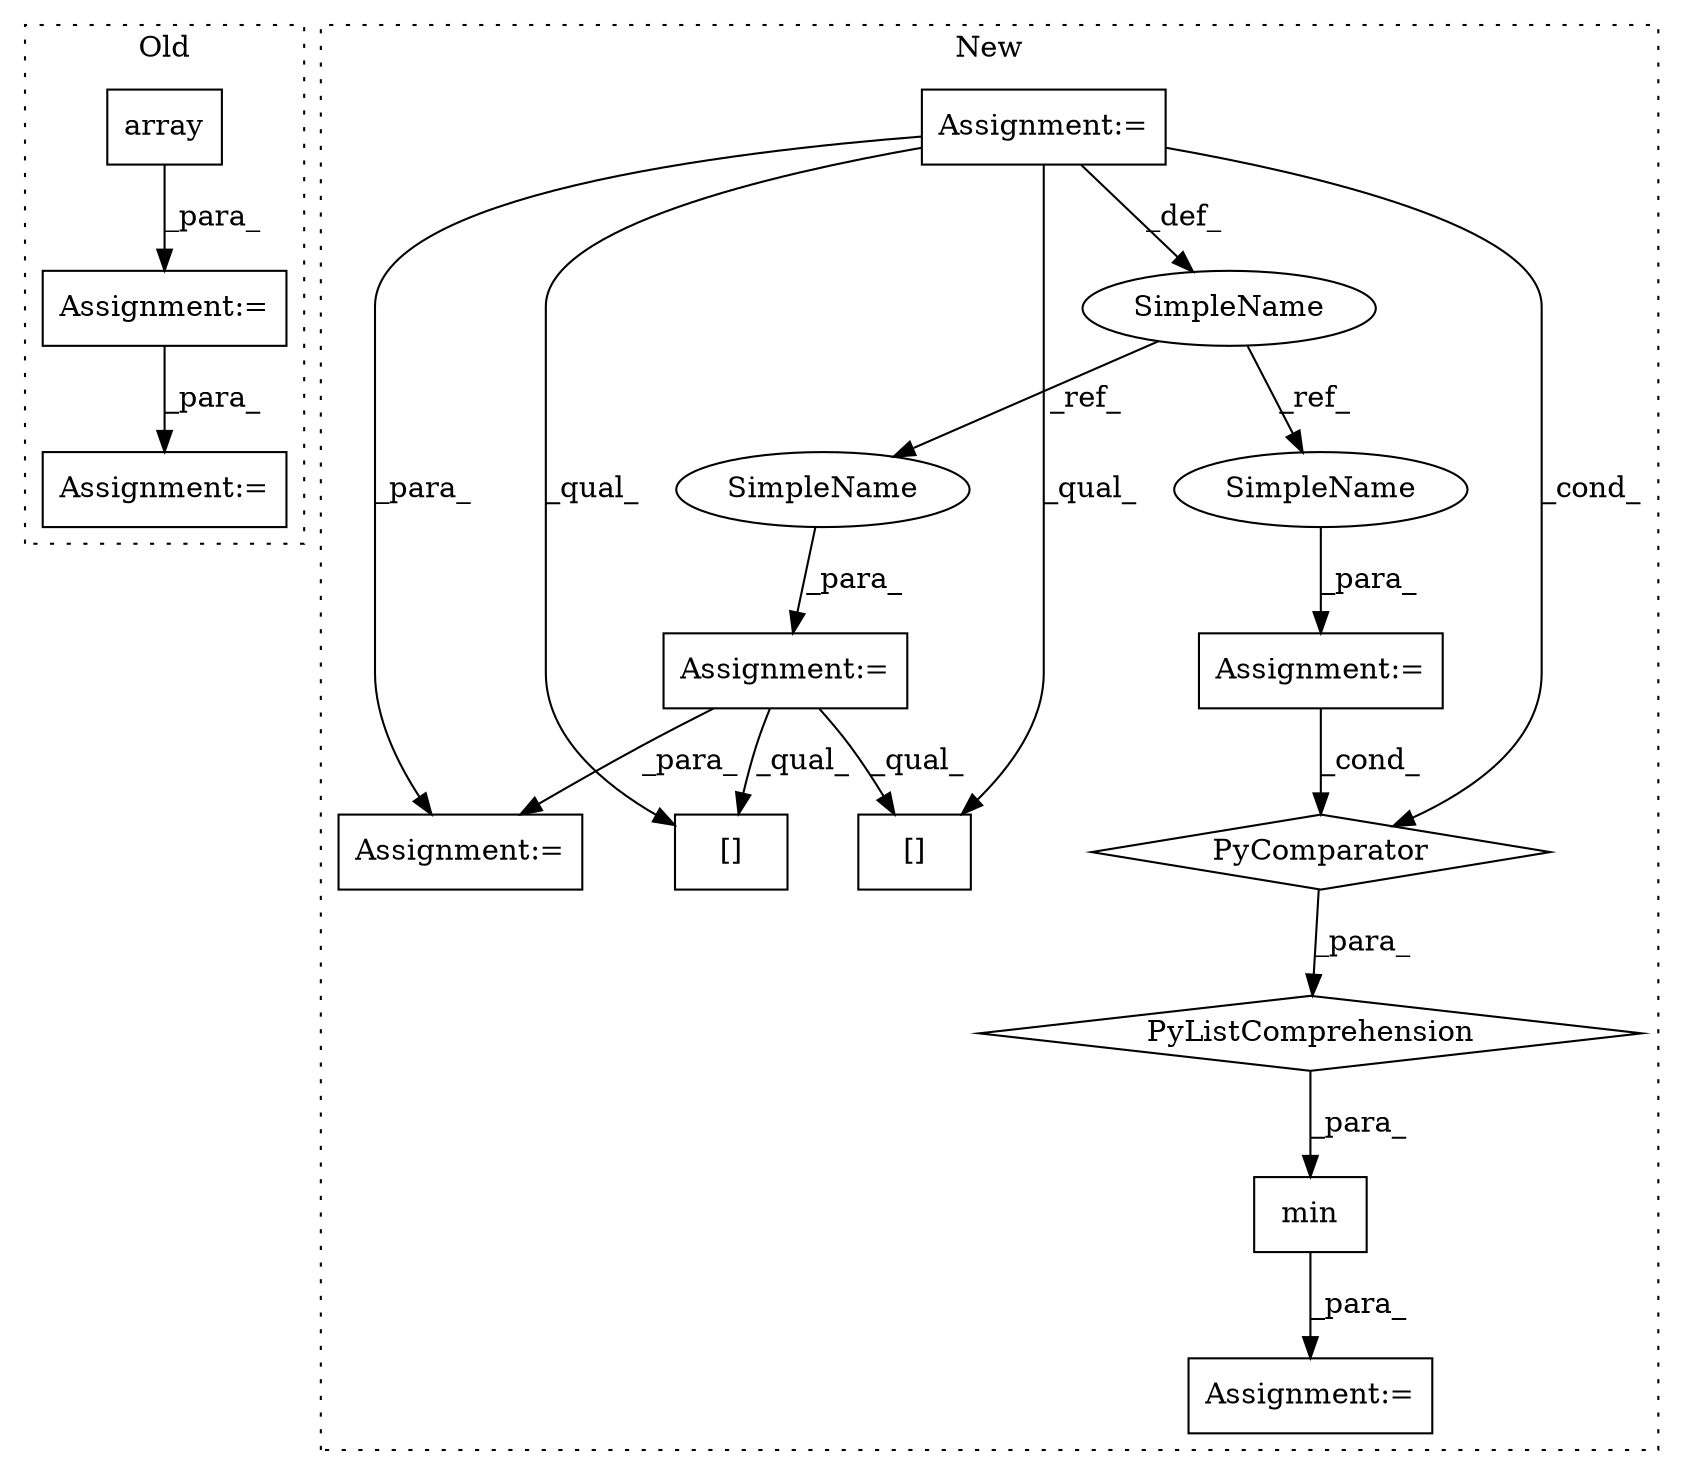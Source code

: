 digraph G {
subgraph cluster0 {
1 [label="array" a="32" s="3727,3764" l="6,1" shape="box"];
5 [label="Assignment:=" a="7" s="3838" l="1" shape="box"];
7 [label="Assignment:=" a="7" s="3720" l="1" shape="box"];
label = "Old";
style="dotted";
}
subgraph cluster1 {
2 [label="min" a="32" s="4421,4543" l="15,-5" shape="box"];
3 [label="Assignment:=" a="7" s="4420" l="1" shape="box"];
4 [label="Assignment:=" a="7" s="4381" l="24" shape="box"];
6 [label="Assignment:=" a="7" s="4668" l="25" shape="box"];
8 [label="Assignment:=" a="7" s="4510" l="25" shape="box"];
9 [label="SimpleName" a="42" s="4259" l="9" shape="ellipse"];
10 [label="[]" a="2" s="4574,4599" l="2,1" shape="box"];
11 [label="PyListComprehension" a="109" s="4436" l="107" shape="diamond"];
12 [label="[]" a="2" s="4753,4777" l="7,1" shape="box"];
13 [label="PyComparator" a="113" s="4510" l="25" shape="diamond"];
14 [label="Assignment:=" a="7" s="4790" l="1" shape="box"];
15 [label="SimpleName" a="42" s="4517" l="9" shape="ellipse"];
16 [label="SimpleName" a="42" s="4675" l="9" shape="ellipse"];
label = "New";
style="dotted";
}
1 -> 7 [label="_para_"];
2 -> 3 [label="_para_"];
4 -> 12 [label="_qual_"];
4 -> 13 [label="_cond_"];
4 -> 9 [label="_def_"];
4 -> 10 [label="_qual_"];
4 -> 14 [label="_para_"];
6 -> 10 [label="_qual_"];
6 -> 12 [label="_qual_"];
6 -> 14 [label="_para_"];
7 -> 5 [label="_para_"];
8 -> 13 [label="_cond_"];
9 -> 16 [label="_ref_"];
9 -> 15 [label="_ref_"];
11 -> 2 [label="_para_"];
13 -> 11 [label="_para_"];
15 -> 8 [label="_para_"];
16 -> 6 [label="_para_"];
}